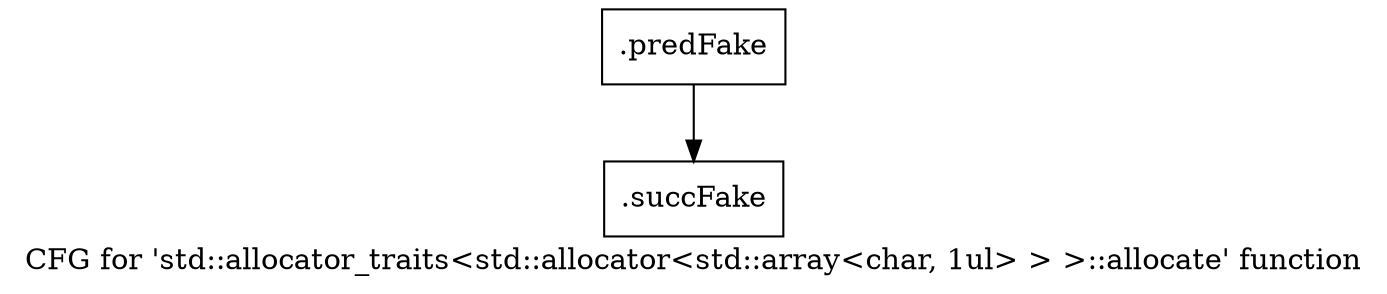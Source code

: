 digraph "CFG for 'std::allocator_traits\<std::allocator\<std::array\<char, 1ul\> \> \>::allocate' function" {
	label="CFG for 'std::allocator_traits\<std::allocator\<std::array\<char, 1ul\> \> \>::allocate' function";

	Node0x520ddc0 [shape=record,filename="",linenumber="",label="{.predFake}"];
	Node0x520ddc0 -> Node0x52cf3c0[ callList="" memoryops="" filename="/home/akhilkushe/Xilinx/Vitis_HLS/2021.2/tps/lnx64/gcc-6.2.0/lib/gcc/x86_64-pc-linux-gnu/6.2.0/../../../../include/c++/6.2.0/bits/alloc_traits.h" execusionnum="1"];
	Node0x52cf3c0 [shape=record,filename="/home/akhilkushe/Xilinx/Vitis_HLS/2021.2/tps/lnx64/gcc-6.2.0/lib/gcc/x86_64-pc-linux-gnu/6.2.0/../../../../include/c++/6.2.0/bits/alloc_traits.h",linenumber="416",label="{.succFake}"];
}
